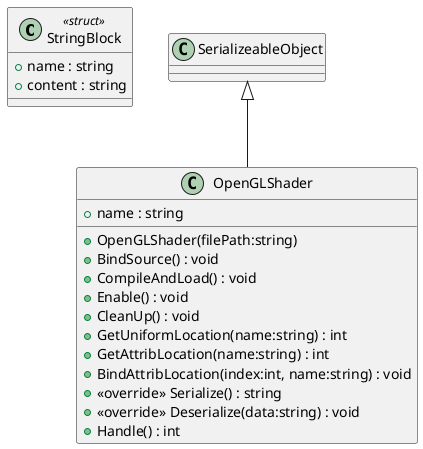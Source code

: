 @startuml
class StringBlock <<struct>> {
    + name : string
    + content : string
}
class OpenGLShader {
    + name : string
    + OpenGLShader(filePath:string)
    + BindSource() : void
    + CompileAndLoad() : void
    + Enable() : void
    + CleanUp() : void
    + GetUniformLocation(name:string) : int
    + GetAttribLocation(name:string) : int
    + BindAttribLocation(index:int, name:string) : void
    + <<override>> Serialize() : string
    + <<override>> Deserialize(data:string) : void
    + Handle() : int
}
SerializeableObject <|-- OpenGLShader
@enduml
